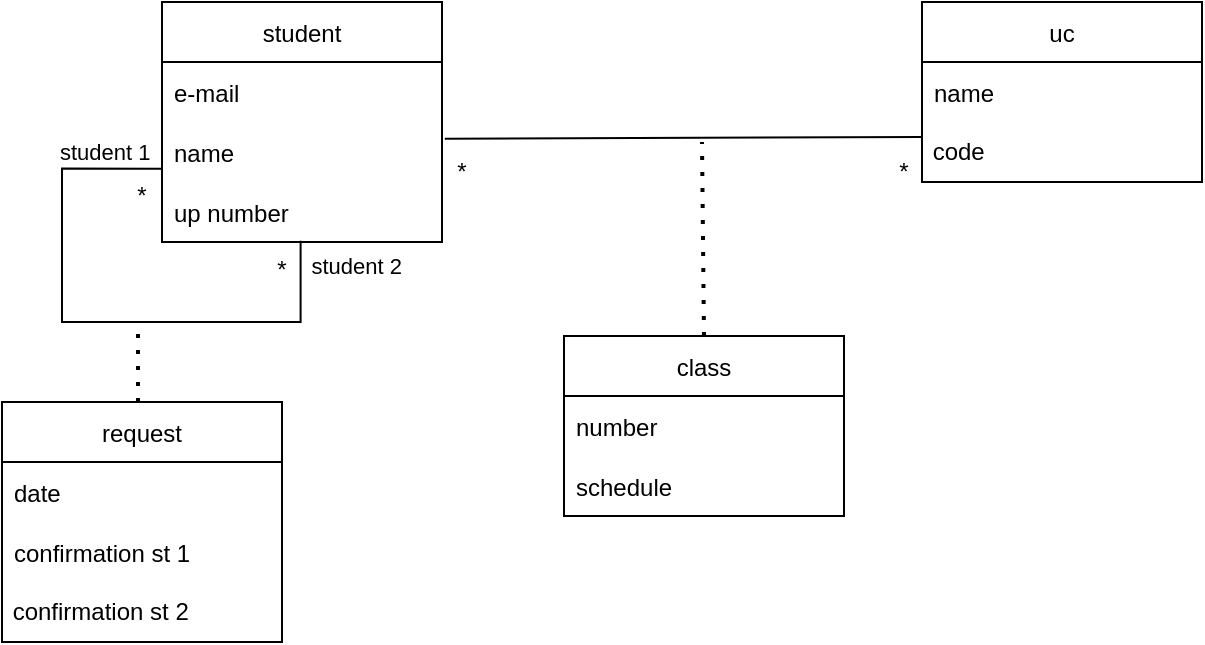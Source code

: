 <mxfile version="17.4.0" type="device"><diagram id="LnBV7DrusfFd7TuiRltL" name="Page-1"><mxGraphModel dx="782" dy="436" grid="1" gridSize="10" guides="1" tooltips="1" connect="1" arrows="1" fold="1" page="1" pageScale="1" pageWidth="827" pageHeight="1169" math="0" shadow="0"><root><mxCell id="0"/><mxCell id="1" parent="0"/><mxCell id="qzhHlvMJmA83oKqvOfNr-2" value="student" style="swimlane;fontStyle=0;childLayout=stackLayout;horizontal=1;startSize=30;horizontalStack=0;resizeParent=1;resizeParentMax=0;resizeLast=0;collapsible=1;marginBottom=0;" parent="1" vertex="1"><mxGeometry x="120" y="140" width="140" height="120" as="geometry"/></mxCell><mxCell id="qzhHlvMJmA83oKqvOfNr-3" value="e-mail" style="text;strokeColor=none;fillColor=none;align=left;verticalAlign=middle;spacingLeft=4;spacingRight=4;overflow=hidden;points=[[0,0.5],[1,0.5]];portConstraint=eastwest;rotatable=0;" parent="qzhHlvMJmA83oKqvOfNr-2" vertex="1"><mxGeometry y="30" width="140" height="30" as="geometry"/></mxCell><mxCell id="qzhHlvMJmA83oKqvOfNr-4" value="name" style="text;strokeColor=none;fillColor=none;align=left;verticalAlign=middle;spacingLeft=4;spacingRight=4;overflow=hidden;points=[[0,0.5],[1,0.5]];portConstraint=eastwest;rotatable=0;" parent="qzhHlvMJmA83oKqvOfNr-2" vertex="1"><mxGeometry y="60" width="140" height="30" as="geometry"/></mxCell><mxCell id="qzhHlvMJmA83oKqvOfNr-5" value="up number" style="text;strokeColor=none;fillColor=none;align=left;verticalAlign=middle;spacingLeft=4;spacingRight=4;overflow=hidden;points=[[0,0.5],[1,0.5]];portConstraint=eastwest;rotatable=0;" parent="qzhHlvMJmA83oKqvOfNr-2" vertex="1"><mxGeometry y="90" width="140" height="30" as="geometry"/></mxCell><mxCell id="qzhHlvMJmA83oKqvOfNr-24" value="" style="endArrow=none;html=1;edgeStyle=orthogonalEdgeStyle;rounded=0;exitX=0;exitY=0.778;exitDx=0;exitDy=0;exitPerimeter=0;entryX=0.495;entryY=0.978;entryDx=0;entryDy=0;entryPerimeter=0;" parent="qzhHlvMJmA83oKqvOfNr-2" source="qzhHlvMJmA83oKqvOfNr-4" target="qzhHlvMJmA83oKqvOfNr-5" edge="1"><mxGeometry relative="1" as="geometry"><mxPoint x="-10" y="180" as="sourcePoint"/><mxPoint x="-50" y="190" as="targetPoint"/><Array as="points"><mxPoint x="-50" y="83"/><mxPoint x="-50" y="160"/><mxPoint x="69" y="160"/></Array></mxGeometry></mxCell><mxCell id="qzhHlvMJmA83oKqvOfNr-25" value="student 1" style="edgeLabel;resizable=0;html=1;align=left;verticalAlign=bottom;" parent="qzhHlvMJmA83oKqvOfNr-24" connectable="0" vertex="1"><mxGeometry x="-1" relative="1" as="geometry"><mxPoint x="-53" as="offset"/></mxGeometry></mxCell><mxCell id="qzhHlvMJmA83oKqvOfNr-26" value="student 2" style="edgeLabel;resizable=0;html=1;align=right;verticalAlign=bottom;" parent="qzhHlvMJmA83oKqvOfNr-24" connectable="0" vertex="1"><mxGeometry x="1" relative="1" as="geometry"><mxPoint x="51" y="21" as="offset"/></mxGeometry></mxCell><mxCell id="qzhHlvMJmA83oKqvOfNr-8" value="uc" style="swimlane;fontStyle=0;childLayout=stackLayout;horizontal=1;startSize=30;horizontalStack=0;resizeParent=1;resizeParentMax=0;resizeLast=0;collapsible=1;marginBottom=0;" parent="1" vertex="1"><mxGeometry x="500" y="140" width="140" height="90" as="geometry"/></mxCell><mxCell id="qzhHlvMJmA83oKqvOfNr-9" value="name" style="text;strokeColor=none;fillColor=none;align=left;verticalAlign=middle;spacingLeft=4;spacingRight=4;overflow=hidden;points=[[0,0.5],[1,0.5]];portConstraint=eastwest;rotatable=0;" parent="qzhHlvMJmA83oKqvOfNr-8" vertex="1"><mxGeometry y="30" width="140" height="30" as="geometry"/></mxCell><mxCell id="d6i3XQp05iuYrQ61VsRF-1" value="&amp;nbsp;code" style="text;html=1;strokeColor=none;fillColor=none;align=left;verticalAlign=middle;whiteSpace=wrap;rounded=0;" parent="qzhHlvMJmA83oKqvOfNr-8" vertex="1"><mxGeometry y="60" width="140" height="30" as="geometry"/></mxCell><mxCell id="qzhHlvMJmA83oKqvOfNr-12" value="class" style="swimlane;fontStyle=0;childLayout=stackLayout;horizontal=1;startSize=30;horizontalStack=0;resizeParent=1;resizeParentMax=0;resizeLast=0;collapsible=1;marginBottom=0;" parent="1" vertex="1"><mxGeometry x="321" y="307" width="140" height="90" as="geometry"/></mxCell><mxCell id="qzhHlvMJmA83oKqvOfNr-13" value="number" style="text;strokeColor=none;fillColor=none;align=left;verticalAlign=middle;spacingLeft=4;spacingRight=4;overflow=hidden;points=[[0,0.5],[1,0.5]];portConstraint=eastwest;rotatable=0;" parent="qzhHlvMJmA83oKqvOfNr-12" vertex="1"><mxGeometry y="30" width="140" height="30" as="geometry"/></mxCell><mxCell id="qzhHlvMJmA83oKqvOfNr-14" value="schedule" style="text;strokeColor=none;fillColor=none;align=left;verticalAlign=middle;spacingLeft=4;spacingRight=4;overflow=hidden;points=[[0,0.5],[1,0.5]];portConstraint=eastwest;rotatable=0;" parent="qzhHlvMJmA83oKqvOfNr-12" vertex="1"><mxGeometry y="60" width="140" height="30" as="geometry"/></mxCell><mxCell id="qzhHlvMJmA83oKqvOfNr-22" value="" style="endArrow=none;dashed=1;html=1;dashPattern=1 3;strokeWidth=2;rounded=0;exitX=0.5;exitY=0;exitDx=0;exitDy=0;" parent="1" source="qzhHlvMJmA83oKqvOfNr-12" edge="1"><mxGeometry width="50" height="50" relative="1" as="geometry"><mxPoint x="319" y="280" as="sourcePoint"/><mxPoint x="390" y="210" as="targetPoint"/></mxGeometry></mxCell><mxCell id="d6i3XQp05iuYrQ61VsRF-3" value="request" style="swimlane;fontStyle=0;childLayout=stackLayout;horizontal=1;startSize=30;horizontalStack=0;resizeParent=1;resizeParentMax=0;resizeLast=0;collapsible=1;marginBottom=0;" parent="1" vertex="1"><mxGeometry x="40" y="340" width="140" height="120" as="geometry"/></mxCell><mxCell id="d6i3XQp05iuYrQ61VsRF-4" value="date" style="text;strokeColor=none;fillColor=none;align=left;verticalAlign=middle;spacingLeft=4;spacingRight=4;overflow=hidden;points=[[0,0.5],[1,0.5]];portConstraint=eastwest;rotatable=0;" parent="d6i3XQp05iuYrQ61VsRF-3" vertex="1"><mxGeometry y="30" width="140" height="30" as="geometry"/></mxCell><mxCell id="d6i3XQp05iuYrQ61VsRF-5" value="confirmation st 1" style="text;strokeColor=none;fillColor=none;align=left;verticalAlign=middle;spacingLeft=4;spacingRight=4;overflow=hidden;points=[[0,0.5],[1,0.5]];portConstraint=eastwest;rotatable=0;" parent="d6i3XQp05iuYrQ61VsRF-3" vertex="1"><mxGeometry y="60" width="140" height="30" as="geometry"/></mxCell><mxCell id="d6i3XQp05iuYrQ61VsRF-7" value="&amp;nbsp;confirmation st 2" style="text;html=1;strokeColor=none;fillColor=none;align=left;verticalAlign=middle;whiteSpace=wrap;rounded=0;" parent="d6i3XQp05iuYrQ61VsRF-3" vertex="1"><mxGeometry y="90" width="140" height="30" as="geometry"/></mxCell><mxCell id="d6i3XQp05iuYrQ61VsRF-6" value="" style="endArrow=none;dashed=1;html=1;dashPattern=1 3;strokeWidth=2;rounded=0;" parent="1" edge="1"><mxGeometry width="50" height="50" relative="1" as="geometry"><mxPoint x="108" y="340" as="sourcePoint"/><mxPoint x="108" y="300" as="targetPoint"/></mxGeometry></mxCell><mxCell id="yBKcyuSiZ2ONIa7wjXQ9-3" value="*" style="text;html=1;strokeColor=none;fillColor=none;align=center;verticalAlign=middle;whiteSpace=wrap;rounded=0;" vertex="1" parent="1"><mxGeometry x="240" y="210" width="60" height="30" as="geometry"/></mxCell><mxCell id="yBKcyuSiZ2ONIa7wjXQ9-4" value="*" style="text;html=1;strokeColor=none;fillColor=none;align=center;verticalAlign=middle;whiteSpace=wrap;rounded=0;" vertex="1" parent="1"><mxGeometry x="461" y="210" width="60" height="30" as="geometry"/></mxCell><mxCell id="yBKcyuSiZ2ONIa7wjXQ9-7" value="*" style="text;html=1;strokeColor=none;fillColor=none;align=center;verticalAlign=middle;whiteSpace=wrap;rounded=0;" vertex="1" parent="1"><mxGeometry x="80" y="222" width="60" height="30" as="geometry"/></mxCell><mxCell id="yBKcyuSiZ2ONIa7wjXQ9-8" value="*" style="text;html=1;strokeColor=none;fillColor=none;align=center;verticalAlign=middle;whiteSpace=wrap;rounded=0;" vertex="1" parent="1"><mxGeometry x="150" y="259" width="60" height="30" as="geometry"/></mxCell><mxCell id="yBKcyuSiZ2ONIa7wjXQ9-9" value="" style="endArrow=none;html=1;rounded=0;entryX=1.01;entryY=0.278;entryDx=0;entryDy=0;entryPerimeter=0;exitX=0;exitY=0.25;exitDx=0;exitDy=0;" edge="1" parent="1" source="d6i3XQp05iuYrQ61VsRF-1" target="qzhHlvMJmA83oKqvOfNr-4"><mxGeometry width="50" height="50" relative="1" as="geometry"><mxPoint x="330" y="300" as="sourcePoint"/><mxPoint x="380" y="250" as="targetPoint"/></mxGeometry></mxCell></root></mxGraphModel></diagram></mxfile>